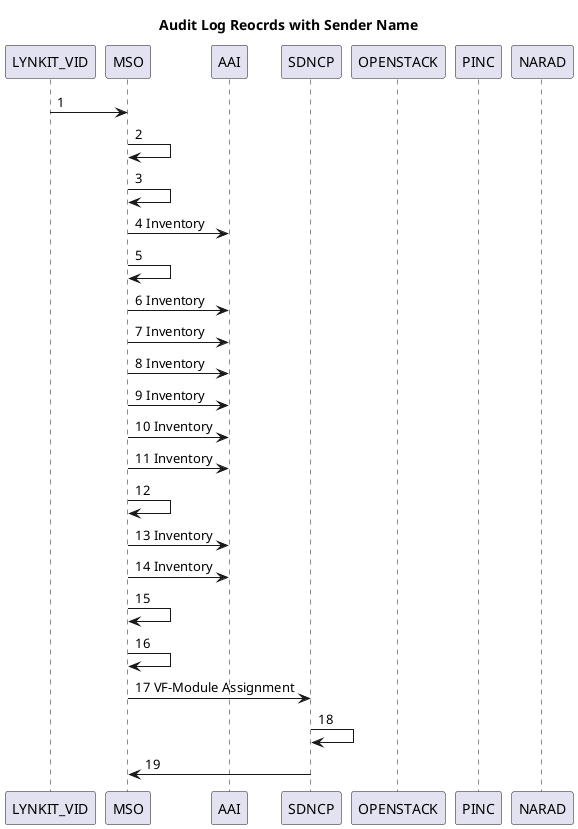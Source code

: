 @startuml
title Audit Log Reocrds with Sender Name
participant LYNKIT_VID order 0
participant MSO order 1
participant AAI order 2
participant SDNCP order 3
participant OPENSTACK order 4
participant PINC order 5
participant NARAD order 6
LYNKIT_VID->MSO : 1 
MSO->MSO : 2 
MSO->MSO : 3 
MSO->AAI : 4 Inventory
MSO->MSO : 5 
MSO->AAI : 6 Inventory
MSO->AAI : 7 Inventory
MSO->AAI : 8 Inventory
MSO->AAI : 9 Inventory
MSO->AAI : 10 Inventory
MSO->AAI : 11 Inventory
MSO->MSO : 12 
MSO->AAI : 13 Inventory
MSO->AAI : 14 Inventory
MSO->MSO : 15 
MSO->MSO : 16 
MSO->SDNCP : 17 VF-Module Assignment
SDNCP->SDNCP : 18 
SDNCP->MSO : 19 
@enduml